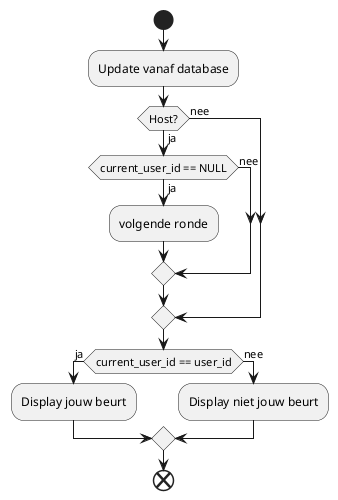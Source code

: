@startuml
start
:Update vanaf database;
if (Host?) then (ja)
    if (current_user_id == NULL) then (ja)
        :volgende ronde;
    else (nee)
    endif
else (nee)
endif
if (current_user_id == user_id) then (ja)
    :Display jouw beurt;
else (nee)
    :Display niet jouw beurt;
endif
end
@enduml